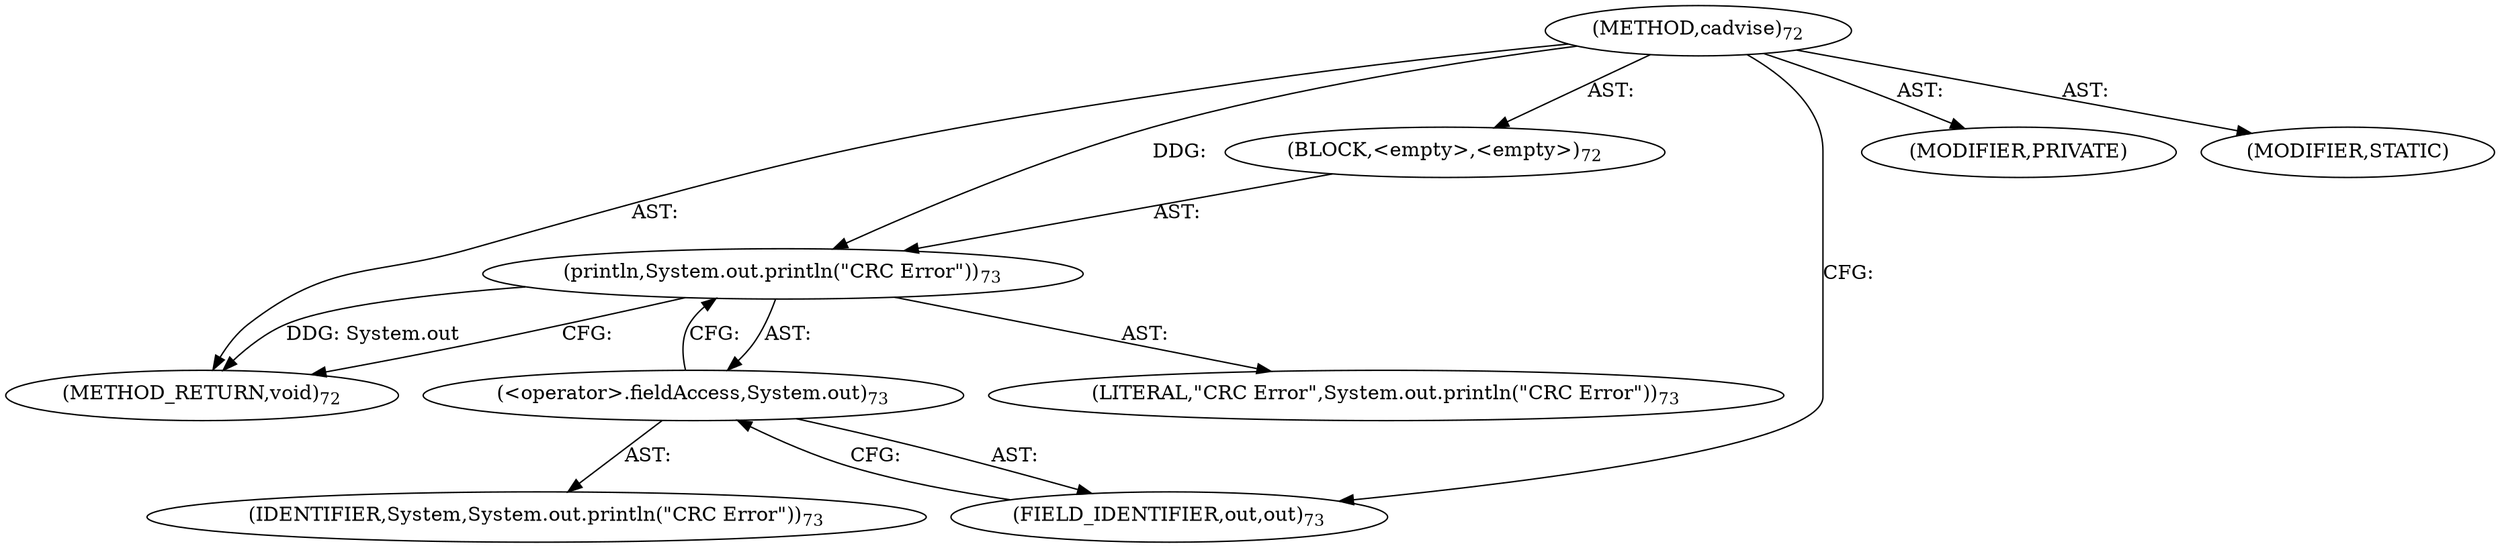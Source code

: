 digraph "cadvise" {  
"111669149696" [label = <(METHOD,cadvise)<SUB>72</SUB>> ]
"25769803776" [label = <(BLOCK,&lt;empty&gt;,&lt;empty&gt;)<SUB>72</SUB>> ]
"30064771072" [label = <(println,System.out.println(&quot;CRC Error&quot;))<SUB>73</SUB>> ]
"30064771073" [label = <(&lt;operator&gt;.fieldAccess,System.out)<SUB>73</SUB>> ]
"68719476802" [label = <(IDENTIFIER,System,System.out.println(&quot;CRC Error&quot;))<SUB>73</SUB>> ]
"55834574848" [label = <(FIELD_IDENTIFIER,out,out)<SUB>73</SUB>> ]
"90194313216" [label = <(LITERAL,&quot;CRC Error&quot;,System.out.println(&quot;CRC Error&quot;))<SUB>73</SUB>> ]
"133143986176" [label = <(MODIFIER,PRIVATE)> ]
"133143986177" [label = <(MODIFIER,STATIC)> ]
"128849018880" [label = <(METHOD_RETURN,void)<SUB>72</SUB>> ]
  "111669149696" -> "25769803776"  [ label = "AST: "] 
  "111669149696" -> "133143986176"  [ label = "AST: "] 
  "111669149696" -> "133143986177"  [ label = "AST: "] 
  "111669149696" -> "128849018880"  [ label = "AST: "] 
  "25769803776" -> "30064771072"  [ label = "AST: "] 
  "30064771072" -> "30064771073"  [ label = "AST: "] 
  "30064771072" -> "90194313216"  [ label = "AST: "] 
  "30064771073" -> "68719476802"  [ label = "AST: "] 
  "30064771073" -> "55834574848"  [ label = "AST: "] 
  "30064771072" -> "128849018880"  [ label = "CFG: "] 
  "30064771073" -> "30064771072"  [ label = "CFG: "] 
  "55834574848" -> "30064771073"  [ label = "CFG: "] 
  "111669149696" -> "55834574848"  [ label = "CFG: "] 
  "30064771072" -> "128849018880"  [ label = "DDG: System.out"] 
  "111669149696" -> "30064771072"  [ label = "DDG: "] 
}
